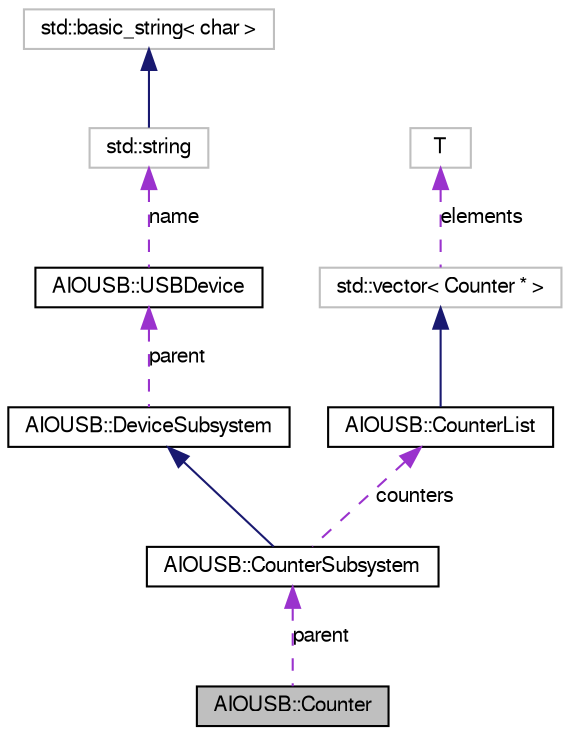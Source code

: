 digraph G
{
  edge [fontname="FreeSans",fontsize="10",labelfontname="FreeSans",labelfontsize="10"];
  node [fontname="FreeSans",fontsize="10",shape=record];
  Node1 [label="AIOUSB::Counter",height=0.2,width=0.4,color="black", fillcolor="grey75", style="filled" fontcolor="black"];
  Node2 -> Node1 [dir=back,color="darkorchid3",fontsize="10",style="dashed",label="parent",fontname="FreeSans"];
  Node2 [label="AIOUSB::CounterSubsystem",height=0.2,width=0.4,color="black", fillcolor="white", style="filled",URL="$classAIOUSB_1_1CounterSubsystem.html"];
  Node3 -> Node2 [dir=back,color="midnightblue",fontsize="10",style="solid",fontname="FreeSans"];
  Node3 [label="AIOUSB::DeviceSubsystem",height=0.2,width=0.4,color="black", fillcolor="white", style="filled",URL="$classAIOUSB_1_1DeviceSubsystem.html"];
  Node4 -> Node3 [dir=back,color="darkorchid3",fontsize="10",style="dashed",label="parent",fontname="FreeSans"];
  Node4 [label="AIOUSB::USBDevice",height=0.2,width=0.4,color="black", fillcolor="white", style="filled",URL="$classAIOUSB_1_1USBDevice.html"];
  Node5 -> Node4 [dir=back,color="darkorchid3",fontsize="10",style="dashed",label="name",fontname="FreeSans"];
  Node5 [label="std::string",height=0.2,width=0.4,color="grey75", fillcolor="white", style="filled",tooltip="STL class."];
  Node6 -> Node5 [dir=back,color="midnightblue",fontsize="10",style="solid",fontname="FreeSans"];
  Node6 [label="std::basic_string\< char \>",height=0.2,width=0.4,color="grey75", fillcolor="white", style="filled",tooltip="STL class."];
  Node7 -> Node2 [dir=back,color="darkorchid3",fontsize="10",style="dashed",label="counters",fontname="FreeSans"];
  Node7 [label="AIOUSB::CounterList",height=0.2,width=0.4,color="black", fillcolor="white", style="filled",URL="$classAIOUSB_1_1CounterList.html"];
  Node8 -> Node7 [dir=back,color="midnightblue",fontsize="10",style="solid",fontname="FreeSans"];
  Node8 [label="std::vector\< Counter * \>",height=0.2,width=0.4,color="grey75", fillcolor="white", style="filled",tooltip="STL class."];
  Node9 -> Node8 [dir=back,color="darkorchid3",fontsize="10",style="dashed",label="elements",fontname="FreeSans"];
  Node9 [label="T",height=0.2,width=0.4,color="grey75", fillcolor="white", style="filled"];
}

